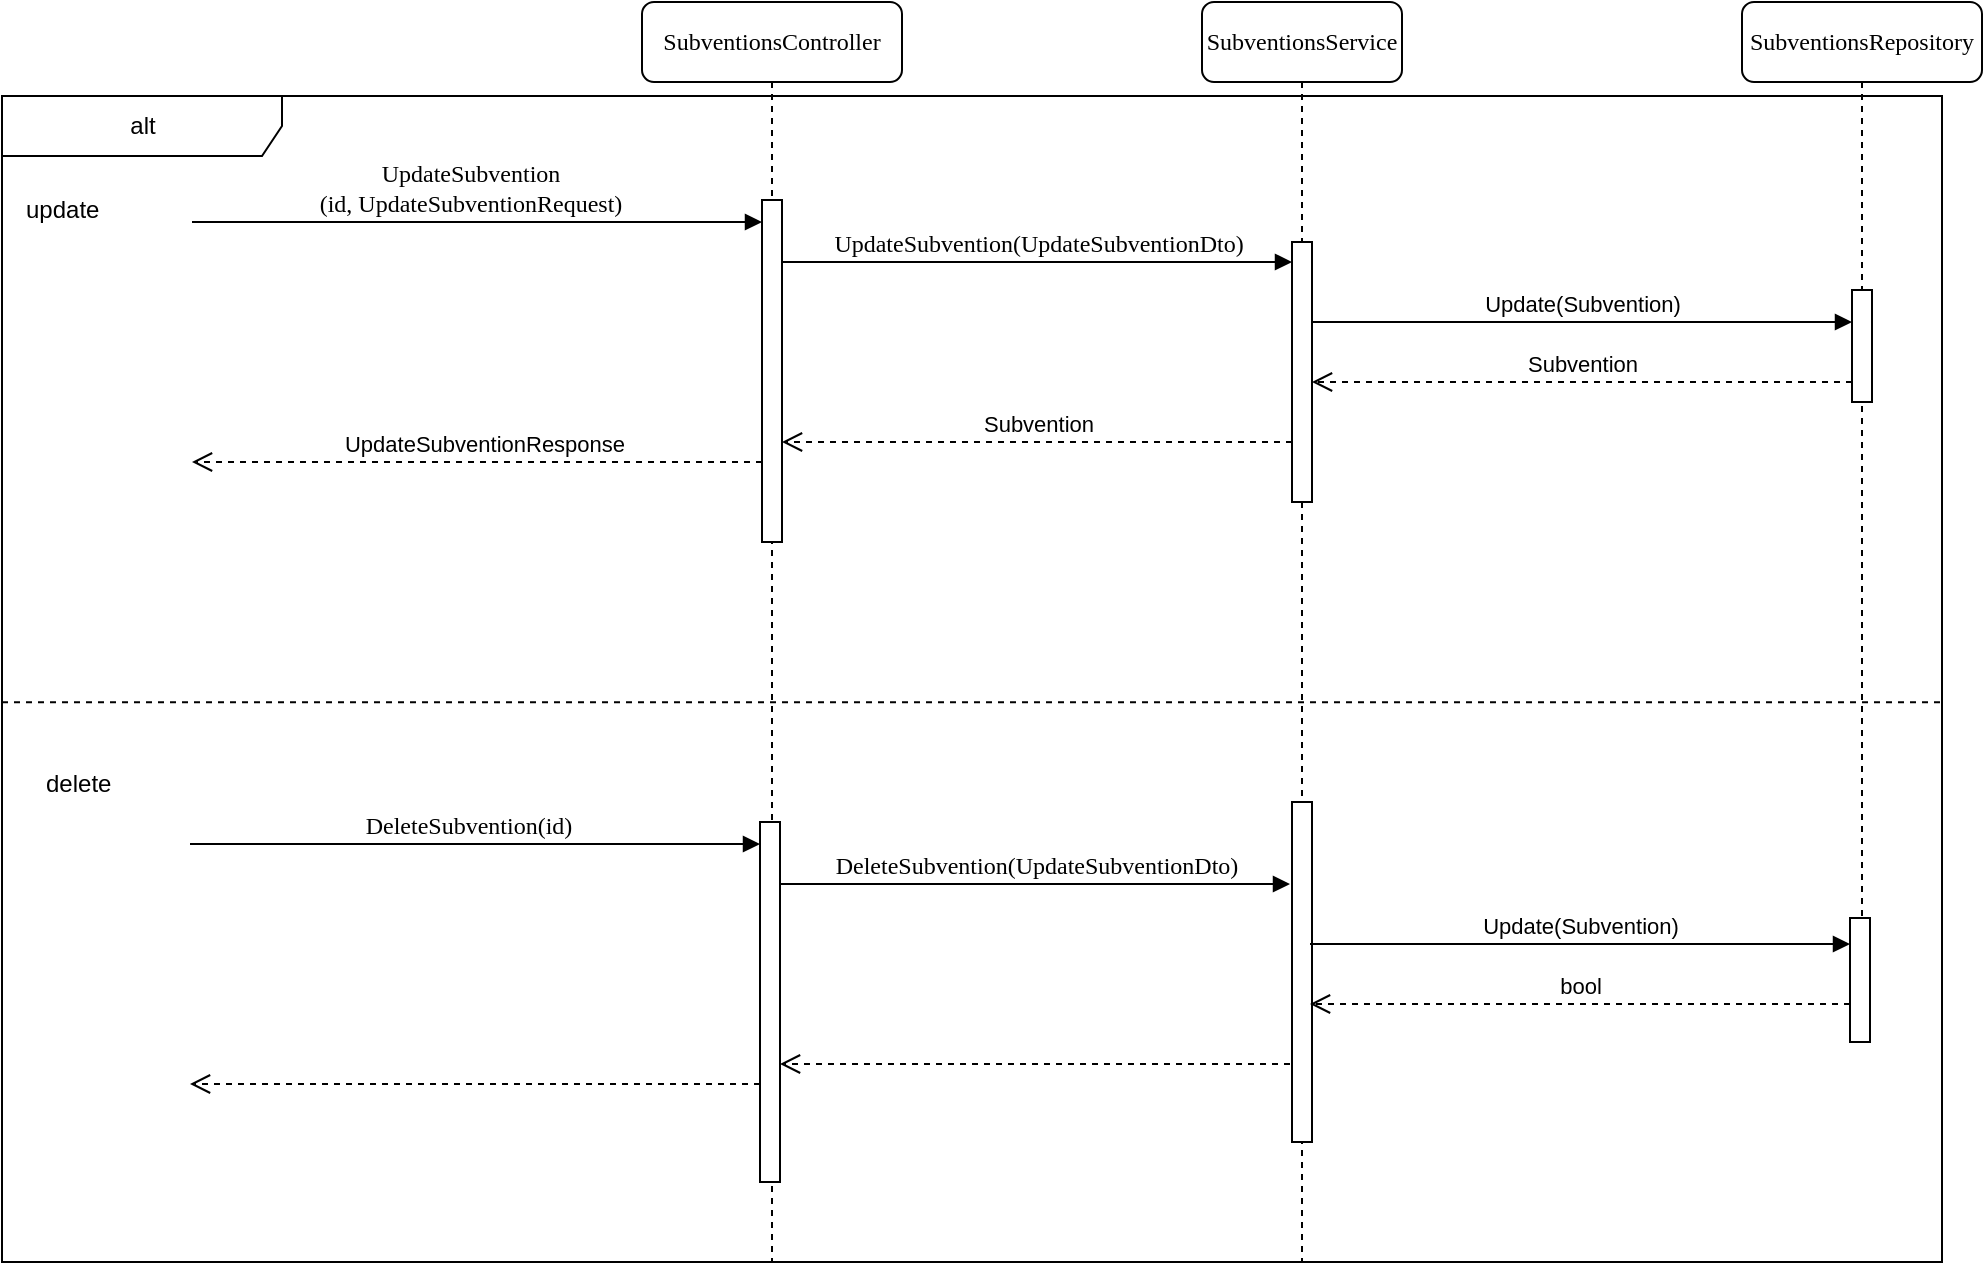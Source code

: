 <mxfile version="20.6.2" type="device"><diagram name="Page-1" id="13e1069c-82ec-6db2-03f1-153e76fe0fe0"><mxGraphModel dx="1018" dy="684" grid="1" gridSize="10" guides="1" tooltips="1" connect="1" arrows="1" fold="1" page="1" pageScale="1" pageWidth="1100" pageHeight="850" background="none" math="0" shadow="0"><root><mxCell id="0"/><mxCell id="1" parent="0"/><mxCell id="fYgfwCC58AH4OnQ5uqDb-2" value="alt" style="shape=umlFrame;tabWidth=110;tabHeight=30;tabPosition=left;html=1;boundedLbl=1;labelInHeader=1;width=140;height=30;" vertex="1" parent="1"><mxGeometry x="60" y="127" width="970" height="583" as="geometry"/></mxCell><mxCell id="fYgfwCC58AH4OnQ5uqDb-3" value="update" style="text" vertex="1" parent="fYgfwCC58AH4OnQ5uqDb-2"><mxGeometry width="100" height="20" relative="1" as="geometry"><mxPoint x="10" y="43" as="offset"/></mxGeometry></mxCell><mxCell id="fYgfwCC58AH4OnQ5uqDb-4" value="delete" style="line;strokeWidth=1;dashed=1;labelPosition=center;verticalLabelPosition=bottom;align=left;verticalAlign=top;spacingLeft=20;spacingTop=15;" vertex="1" parent="fYgfwCC58AH4OnQ5uqDb-2"><mxGeometry y="291.5" width="970.0" height="23.32" as="geometry"/></mxCell><mxCell id="7baba1c4bc27f4b0-2" value="SubventionsController" style="shape=umlLifeline;perimeter=lifelinePerimeter;whiteSpace=wrap;html=1;container=1;collapsible=0;recursiveResize=0;outlineConnect=0;rounded=1;shadow=0;comic=0;labelBackgroundColor=none;strokeWidth=1;fontFamily=Verdana;fontSize=12;align=center;" parent="1" vertex="1"><mxGeometry x="380" y="80" width="130" height="630" as="geometry"/></mxCell><mxCell id="7baba1c4bc27f4b0-10" value="" style="html=1;points=[];perimeter=orthogonalPerimeter;rounded=0;shadow=0;comic=0;labelBackgroundColor=none;strokeWidth=1;fontFamily=Verdana;fontSize=12;align=center;" parent="7baba1c4bc27f4b0-2" vertex="1"><mxGeometry x="60" y="99" width="10" height="171" as="geometry"/></mxCell><mxCell id="7baba1c4bc27f4b0-3" value="SubventionsService" style="shape=umlLifeline;perimeter=lifelinePerimeter;whiteSpace=wrap;html=1;container=1;collapsible=0;recursiveResize=0;outlineConnect=0;rounded=1;shadow=0;comic=0;labelBackgroundColor=none;strokeWidth=1;fontFamily=Verdana;fontSize=12;align=center;" parent="1" vertex="1"><mxGeometry x="660" y="80" width="100" height="630" as="geometry"/></mxCell><mxCell id="7baba1c4bc27f4b0-13" value="" style="html=1;points=[];perimeter=orthogonalPerimeter;rounded=0;shadow=0;comic=0;labelBackgroundColor=none;strokeWidth=1;fontFamily=Verdana;fontSize=12;align=center;" parent="7baba1c4bc27f4b0-3" vertex="1"><mxGeometry x="45" y="120" width="10" height="130" as="geometry"/></mxCell><mxCell id="fYgfwCC58AH4OnQ5uqDb-1" value="" style="html=1;points=[];perimeter=orthogonalPerimeter;rounded=0;shadow=0;comic=0;labelBackgroundColor=none;strokeWidth=1;fontFamily=Verdana;fontSize=12;align=center;" vertex="1" parent="7baba1c4bc27f4b0-3"><mxGeometry x="45" y="400" width="10" height="170" as="geometry"/></mxCell><mxCell id="7baba1c4bc27f4b0-4" value="SubventionsRepository" style="shape=umlLifeline;perimeter=lifelinePerimeter;whiteSpace=wrap;html=1;container=1;collapsible=0;recursiveResize=0;outlineConnect=0;rounded=1;shadow=0;comic=0;labelBackgroundColor=none;strokeWidth=1;fontFamily=Verdana;fontSize=12;align=center;" parent="1" vertex="1"><mxGeometry x="930" y="80" width="120" height="480" as="geometry"/></mxCell><mxCell id="VgDvVHSjZgD3e9spxTGx-3" value="" style="html=1;points=[];perimeter=orthogonalPerimeter;" parent="7baba1c4bc27f4b0-4" vertex="1"><mxGeometry x="55" y="144" width="10" height="56" as="geometry"/></mxCell><mxCell id="7baba1c4bc27f4b0-11" value="UpdateSubvention&lt;br&gt;(id, UpdateSubventionRequest)" style="html=1;verticalAlign=bottom;endArrow=block;labelBackgroundColor=none;fontFamily=Verdana;fontSize=12;edgeStyle=elbowEdgeStyle;elbow=vertical;" parent="1" target="7baba1c4bc27f4b0-10" edge="1"><mxGeometry x="-0.023" relative="1" as="geometry"><mxPoint x="155" y="190" as="sourcePoint"/><Array as="points"><mxPoint x="240" y="190"/><mxPoint x="180" y="350"/><mxPoint x="300" y="510"/><mxPoint x="300" y="340"/><mxPoint x="300" y="350"/></Array><mxPoint as="offset"/></mxGeometry></mxCell><mxCell id="7baba1c4bc27f4b0-14" value="UpdateSubvention(UpdateSubventionDto)" style="html=1;verticalAlign=bottom;endArrow=block;labelBackgroundColor=none;fontFamily=Verdana;fontSize=12;edgeStyle=elbowEdgeStyle;elbow=vertical;" parent="1" source="7baba1c4bc27f4b0-10" target="7baba1c4bc27f4b0-13" edge="1"><mxGeometry relative="1" as="geometry"><mxPoint x="370" y="200" as="sourcePoint"/><Array as="points"><mxPoint x="470" y="210"/></Array></mxGeometry></mxCell><mxCell id="VgDvVHSjZgD3e9spxTGx-4" value="Update(Subvention)" style="html=1;verticalAlign=bottom;endArrow=block;rounded=0;" parent="1" source="7baba1c4bc27f4b0-13" target="VgDvVHSjZgD3e9spxTGx-3" edge="1"><mxGeometry relative="1" as="geometry"><mxPoint x="560" y="210" as="sourcePoint"/><Array as="points"><mxPoint x="850" y="240"/></Array></mxGeometry></mxCell><mxCell id="VgDvVHSjZgD3e9spxTGx-5" value="Subvention" style="html=1;verticalAlign=bottom;endArrow=open;dashed=1;endSize=8;rounded=0;" parent="1" source="VgDvVHSjZgD3e9spxTGx-3" target="7baba1c4bc27f4b0-13" edge="1"><mxGeometry relative="1" as="geometry"><mxPoint x="560" y="286" as="targetPoint"/><Array as="points"><mxPoint x="880" y="270"/></Array></mxGeometry></mxCell><mxCell id="VgDvVHSjZgD3e9spxTGx-10" value="Subvention" style="html=1;verticalAlign=bottom;endArrow=open;dashed=1;endSize=8;rounded=0;" parent="1" source="7baba1c4bc27f4b0-13" target="7baba1c4bc27f4b0-10" edge="1"><mxGeometry relative="1" as="geometry"><mxPoint x="390" y="350" as="sourcePoint"/><mxPoint x="310" y="350" as="targetPoint"/><Array as="points"><mxPoint x="580" y="300"/></Array></mxGeometry></mxCell><mxCell id="VgDvVHSjZgD3e9spxTGx-11" value="UpdateSubventionResponse" style="html=1;verticalAlign=bottom;endArrow=open;dashed=1;endSize=8;rounded=0;" parent="1" source="7baba1c4bc27f4b0-10" edge="1"><mxGeometry x="-0.025" relative="1" as="geometry"><mxPoint x="390" y="350" as="sourcePoint"/><mxPoint x="155" y="310" as="targetPoint"/><Array as="points"><mxPoint x="250" y="310"/></Array><mxPoint as="offset"/></mxGeometry></mxCell><mxCell id="tcc_bWvb0u8uBjup166A-23" value="" style="html=1;points=[];perimeter=orthogonalPerimeter;rounded=0;shadow=0;comic=0;labelBackgroundColor=none;strokeWidth=1;fontFamily=Verdana;fontSize=12;align=center;" parent="1" vertex="1"><mxGeometry x="439" y="490" width="10" height="180" as="geometry"/></mxCell><mxCell id="tcc_bWvb0u8uBjup166A-24" value="" style="html=1;points=[];perimeter=orthogonalPerimeter;" parent="1" vertex="1"><mxGeometry x="984" y="538" width="10" height="62" as="geometry"/></mxCell><mxCell id="tcc_bWvb0u8uBjup166A-26" value="DeleteSubvention(id)" style="html=1;verticalAlign=bottom;endArrow=block;labelBackgroundColor=none;fontFamily=Verdana;fontSize=12;edgeStyle=elbowEdgeStyle;elbow=horizontal;" parent="1" target="tcc_bWvb0u8uBjup166A-23" edge="1"><mxGeometry x="-0.023" relative="1" as="geometry"><mxPoint x="154" y="501" as="sourcePoint"/><Array as="points"><mxPoint x="239" y="501"/><mxPoint x="179" y="661"/><mxPoint x="299" y="821"/><mxPoint x="299" y="651"/><mxPoint x="299" y="661"/></Array><mxPoint as="offset"/></mxGeometry></mxCell><mxCell id="tcc_bWvb0u8uBjup166A-27" value="DeleteSubvention(UpdateSubventionDto)" style="html=1;verticalAlign=bottom;endArrow=block;labelBackgroundColor=none;fontFamily=Verdana;fontSize=12;edgeStyle=elbowEdgeStyle;elbow=vertical;" parent="1" source="tcc_bWvb0u8uBjup166A-23" edge="1"><mxGeometry relative="1" as="geometry"><mxPoint x="369" y="511" as="sourcePoint"/><Array as="points"><mxPoint x="469" y="521"/></Array><mxPoint x="704" y="521" as="targetPoint"/></mxGeometry></mxCell><mxCell id="tcc_bWvb0u8uBjup166A-28" value="Update(Subvention)" style="html=1;verticalAlign=bottom;endArrow=block;rounded=0;" parent="1" target="tcc_bWvb0u8uBjup166A-24" edge="1"><mxGeometry relative="1" as="geometry"><mxPoint x="714" y="551" as="sourcePoint"/><Array as="points"><mxPoint x="849" y="551"/></Array></mxGeometry></mxCell><mxCell id="tcc_bWvb0u8uBjup166A-29" value="bool" style="html=1;verticalAlign=bottom;endArrow=open;dashed=1;endSize=8;rounded=0;" parent="1" source="tcc_bWvb0u8uBjup166A-24" edge="1"><mxGeometry relative="1" as="geometry"><mxPoint x="714" y="581" as="targetPoint"/><Array as="points"><mxPoint x="879" y="581"/></Array></mxGeometry></mxCell><mxCell id="tcc_bWvb0u8uBjup166A-30" value="" style="html=1;verticalAlign=bottom;endArrow=open;dashed=1;endSize=8;rounded=0;" parent="1" target="tcc_bWvb0u8uBjup166A-23" edge="1"><mxGeometry relative="1" as="geometry"><mxPoint x="704" y="611" as="sourcePoint"/><mxPoint x="309" y="661" as="targetPoint"/><Array as="points"><mxPoint x="579" y="611"/></Array></mxGeometry></mxCell><mxCell id="tcc_bWvb0u8uBjup166A-31" value="" style="html=1;verticalAlign=bottom;endArrow=open;dashed=1;endSize=8;rounded=0;" parent="1" source="tcc_bWvb0u8uBjup166A-23" edge="1"><mxGeometry x="-0.025" relative="1" as="geometry"><mxPoint x="389" y="661" as="sourcePoint"/><mxPoint x="154" y="621" as="targetPoint"/><Array as="points"><mxPoint x="249" y="621"/></Array><mxPoint as="offset"/></mxGeometry></mxCell></root></mxGraphModel></diagram></mxfile>